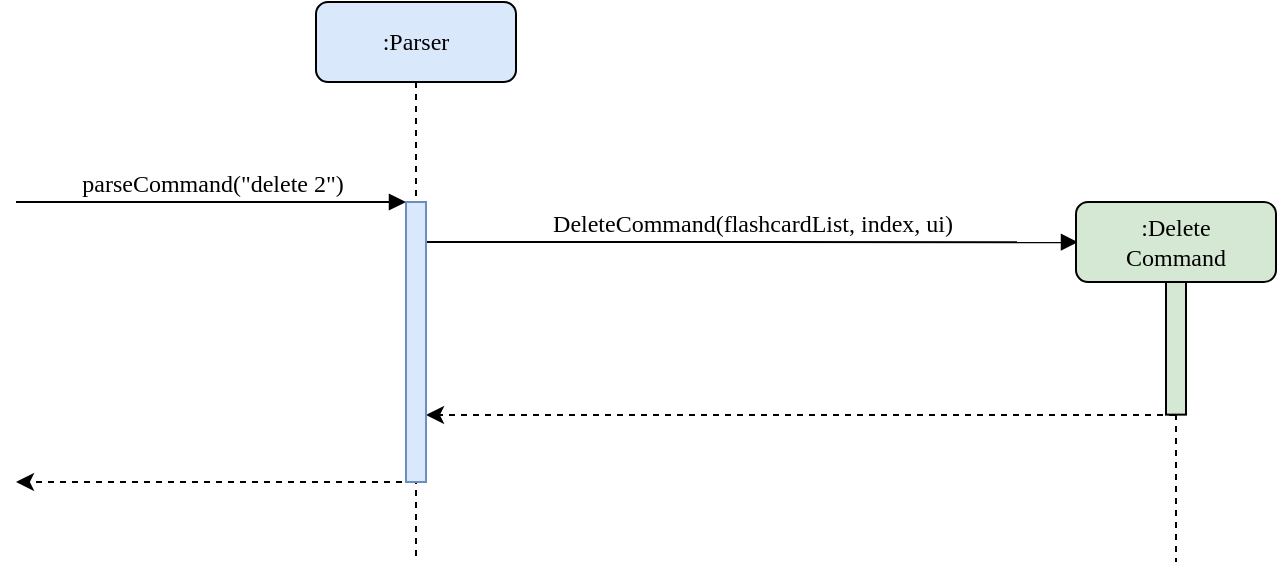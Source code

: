 <mxfile version="12.9.3" type="device"><diagram name="Page-1" id="13e1069c-82ec-6db2-03f1-153e76fe0fe0"><mxGraphModel dx="946" dy="596" grid="1" gridSize="10" guides="1" tooltips="1" connect="1" arrows="1" fold="1" page="1" pageScale="1" pageWidth="1100" pageHeight="850" background="#ffffff" math="0" shadow="0"><root><mxCell id="0"/><mxCell id="1" parent="0"/><mxCell id="7baba1c4bc27f4b0-2" value=":Parser" style="shape=umlLifeline;perimeter=lifelinePerimeter;whiteSpace=wrap;html=1;container=1;collapsible=0;recursiveResize=0;outlineConnect=0;rounded=1;shadow=0;comic=0;labelBackgroundColor=none;strokeWidth=1;fontFamily=Verdana;fontSize=12;align=center;fillColor=#dae8fc;strokeColor=#000000;" parent="1" vertex="1"><mxGeometry x="240" y="80" width="100" height="280" as="geometry"/></mxCell><mxCell id="7baba1c4bc27f4b0-11" value="parseCommand(&quot;delete 2&quot;)" style="html=1;verticalAlign=bottom;endArrow=block;entryX=0;entryY=0;labelBackgroundColor=none;fontFamily=Verdana;fontSize=12;edgeStyle=elbowEdgeStyle;elbow=vertical;" parent="1" target="7baba1c4bc27f4b0-10" edge="1"><mxGeometry relative="1" as="geometry"><mxPoint x="90" y="180" as="sourcePoint"/><Array as="points"><mxPoint x="250" y="180"/></Array></mxGeometry></mxCell><mxCell id="7baba1c4bc27f4b0-14" value="DeleteCommand(flashcardList, index, ui)" style="html=1;verticalAlign=bottom;endArrow=block;labelBackgroundColor=none;fontFamily=Verdana;fontSize=12;edgeStyle=elbowEdgeStyle;elbow=vertical;" parent="1" edge="1"><mxGeometry relative="1" as="geometry"><mxPoint x="295" y="200" as="sourcePoint"/><mxPoint x="621" y="200" as="targetPoint"/><Array as="points"><mxPoint x="446" y="200.1"/></Array></mxGeometry></mxCell><mxCell id="dK3nVloqhu8aunVG4Smf-3" value="" style="endArrow=classic;html=1;dashed=1;" parent="1" edge="1"><mxGeometry width="50" height="50" relative="1" as="geometry"><mxPoint x="669.5" y="286.5" as="sourcePoint"/><mxPoint x="295" y="286.5" as="targetPoint"/><Array as="points"><mxPoint x="370" y="286.5"/></Array></mxGeometry></mxCell><mxCell id="dK3nVloqhu8aunVG4Smf-6" value="" style="endArrow=classic;html=1;dashed=1;" parent="1" edge="1"><mxGeometry width="50" height="50" relative="1" as="geometry"><mxPoint x="295" y="320" as="sourcePoint"/><mxPoint x="90" y="320" as="targetPoint"/><Array as="points"><mxPoint x="235" y="320"/></Array></mxGeometry></mxCell><mxCell id="7baba1c4bc27f4b0-10" value="" style="html=1;points=[];perimeter=orthogonalPerimeter;rounded=0;shadow=0;comic=0;labelBackgroundColor=none;strokeWidth=1;fontFamily=Verdana;fontSize=12;align=center;fillColor=#dae8fc;strokeColor=#6c8ebf;" parent="1" vertex="1"><mxGeometry x="285" y="180" width="10" height="140" as="geometry"/></mxCell><mxCell id="7baba1c4bc27f4b0-3" value=":Delete&lt;br&gt;Command" style="shape=umlLifeline;perimeter=lifelinePerimeter;whiteSpace=wrap;html=1;container=1;collapsible=0;recursiveResize=0;outlineConnect=0;rounded=1;shadow=0;comic=0;labelBackgroundColor=none;strokeWidth=1;fontFamily=Verdana;fontSize=12;align=center;fillColor=#d5e8d4;strokeColor=#000000;" parent="1" vertex="1"><mxGeometry x="620" y="180" width="100" height="180" as="geometry"/></mxCell><mxCell id="7baba1c4bc27f4b0-13" value="" style="html=1;points=[];perimeter=orthogonalPerimeter;rounded=0;shadow=0;comic=0;labelBackgroundColor=none;strokeWidth=1;fontFamily=Verdana;fontSize=12;align=center;fillColor=#d5e8d4;strokeColor=#000000;" parent="7baba1c4bc27f4b0-3" vertex="1"><mxGeometry x="45" y="40.005" width="10" height="66.316" as="geometry"/></mxCell></root></mxGraphModel></diagram></mxfile>